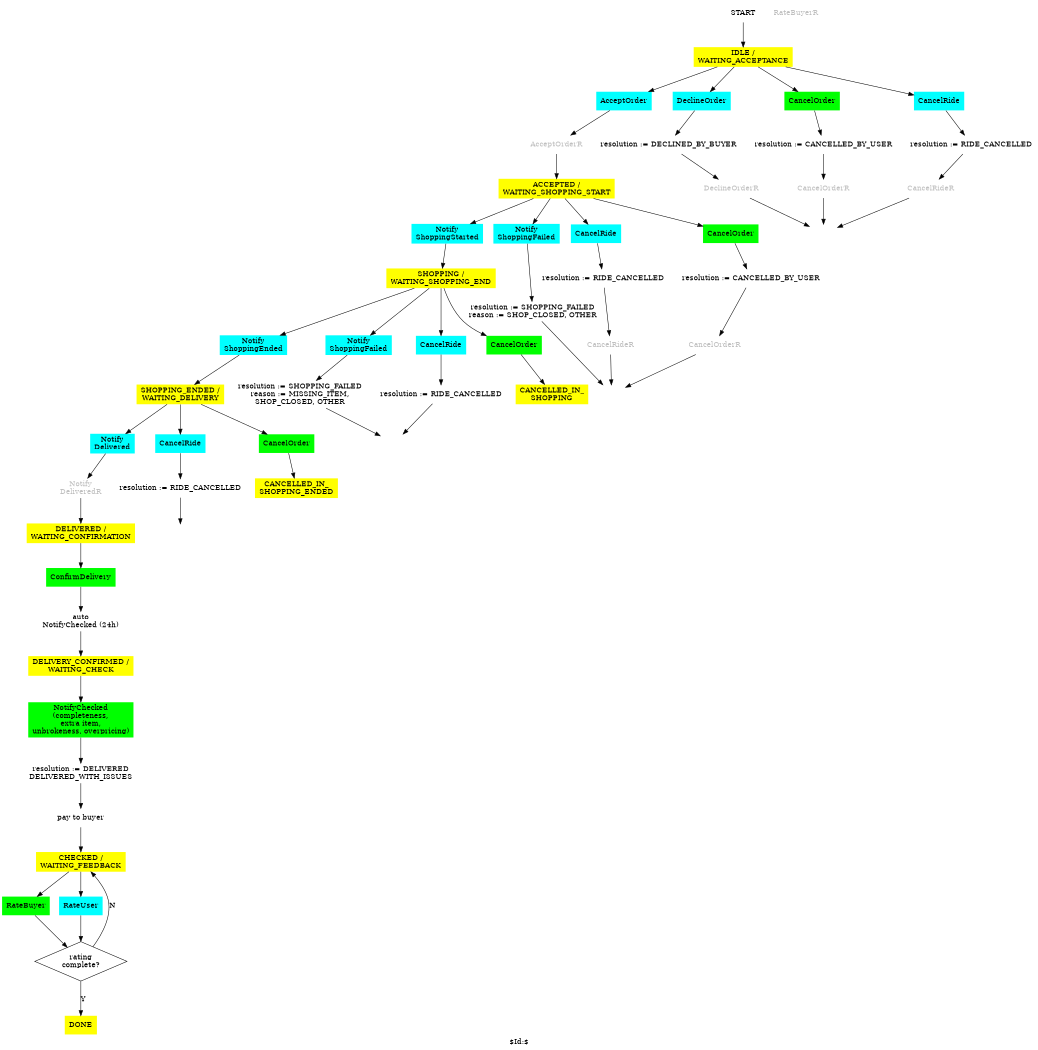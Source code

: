 # Order FSM.
#
# Copyright (C) 2019 Sergey Kolevatov
#
# This program is free software: you can redistribute it and/or modify
# it under the terms of the GNU General Public License as published by
# the Free Software Foundation, either version 3 of the License, or
# (at your option) any later version.
#
# This program is distributed in the hope that it will be useful,
# but WITHOUT ANY WARRANTY; without even the implied warranty of
# MERCHANTABILITY or FITNESS FOR A PARTICULAR PURPOSE. See the
# GNU General Public License for more details.
#
# You should have received a copy of the GNU General Public License
# along with this program. If not, see <http://www.gnu.org/licenses/>.
#
# SKV 19a31
#
# $Id:$
#
# execute: FL=Order; dot -l sdl.ps -Tps $FL.gv -o $FL.ps; ps2pdf $FL.ps $FL.pdf

digraph Order
{

label="$Id:$";

size="7,7";
ratio=fill;
splines=true;
node [peripheries=0 style=filled fillcolor=white]

######################################################
# states

START                           [ shape = sdl_start ]
WAITING_ACCEPTANCE              [ label = "IDLE /\nWAITING_ACCEPTANCE"            shape = sdl_state fillcolor=yellow ]
ACCEPTED_WAITING_SHOPPING_START [ label = "ACCEPTED /\nWAITING_SHOPPING_START"    shape = sdl_state fillcolor=yellow ]
SHOPPING_WAITING_SHOPPING_END   [ label = "SHOPPING /\nWAITING_SHOPPING_END"      shape = sdl_state fillcolor=yellow ]
CANCELLED_IN_SHOPPING           [ label = "CANCELLED_IN_\nSHOPPING"               shape = sdl_state fillcolor=yellow ]
SHOPPING_ENDED_WAITING_DELIVERY [ label = "SHOPPING_ENDED /\nWAITING_DELIVERY"    shape = sdl_state fillcolor=yellow ]
CANCELLED_IN_SHOPPING_ENDED     [ label = "CANCELLED_IN_\nSHOPPING_ENDED"         shape = sdl_state fillcolor=yellow ]
DELIVERED_WAITING_CONFIRMATION  [ label = "DELIVERED /\nWAITING_CONFIRMATION"     shape = sdl_state fillcolor=yellow ]
DELIVERY_CONFIRMED_WAITING_CHECK [ label = "DELIVERY_CONFIRMED /\nWAITING_CHECK"   shape = sdl_state fillcolor=yellow ]
CHECKED_WAITING_FEEDBACK        [ label = "CHECKED /\nWAITING_FEEDBACK"           shape = sdl_state fillcolor=yellow ]
END                             [ label = ""                              shape = sdl_stop  style=solid ]
DONE                            [ label = "DONE"                                  shape = sdl_state fillcolor=yellow ]

######################################################
# actions

WAITING_ACCEPTANCE__ACCEPT_ORDER            [ label="AcceptOrder"                       shape = sdl_input_from_right fillcolor=cyan ]
WAITING_ACCEPTANCE__SEND_ACCEPT_ORDER       [ label="AcceptOrderR"                      shape = sdl_output_to_right  color=gray fontcolor=gray ]
WAITING_ACCEPTANCE__DECLINE_ORDER           [ label="DeclineOrder"                      shape = sdl_input_from_right fillcolor=cyan ]
WAITING_ACCEPTANCE__SEND_DECLINE_ORDER      [ label="DeclineOrderR"                     shape = sdl_output_to_right  color=gray fontcolor=gray ]
WAITING_ACCEPTANCE__CANCEL_ORDER            [ label="CancelOrder"                       shape = sdl_input_from_left  fillcolor=green ]
WAITING_ACCEPTANCE__SEND_CANCEL_ORDER       [ label="CancelOrderR"                      shape = sdl_output_to_left   color=gray fontcolor=gray ]
WAITING_ACCEPTANCE__CANCEL_RIDE             [ label="CancelRide"                        shape = sdl_input_from_right fillcolor=cyan ]
WAITING_ACCEPTANCE__SEND_CANCEL_RIDE        [ label="CancelRideR"                       shape = sdl_output_to_right  color=gray fontcolor=gray ]
WAITING_ACCEPTANCE__RESOL_1                 [ label="resolution := CANCELLED_BY_USER"   shape = sdl_task ]
WAITING_ACCEPTANCE__RESOL_2                 [ label="resolution := DECLINED_BY_BUYER" shape = sdl_task ]
WAITING_ACCEPTANCE__RESOL_3                 [ label="resolution := RIDE_CANCELLED"      shape = sdl_task ]

ACCEPTED_WAITING_SHOPPING_START__SHOPPING_STARTED [ label="Notify\nShoppingStarted"           shape = sdl_input_from_right fillcolor=cyan ]
ACCEPTED_WAITING_SHOPPING_START__SHOPPING_FAILED  [ label="Notify\nShoppingFailed"            shape = sdl_input_from_right fillcolor=cyan ]
ACCEPTED_WAITING_SHOPPING_START__CANCEL_RIDE      [ label="CancelRide"                        shape = sdl_input_from_right fillcolor=cyan ]
ACCEPTED_WAITING_SHOPPING_START__SEND_CANCEL_RIDE [ label="CancelRideR"                       shape = sdl_output_to_right color=gray fontcolor=gray ]
ACCEPTED_WAITING_SHOPPING_START__CANCEL_ORDER     [ label="CancelOrder"                       shape = sdl_input_from_left  fillcolor=green ]
ACCEPTED_WAITING_SHOPPING_START__SEND_CANCEL_ORDER    [ label="CancelOrderR"                  shape = sdl_output_to_left color=gray fontcolor=gray ]
#ACCEPTED_WAITING_SHOPPING_START__CANCEL_ORDER_2   [ label="CancelOrder"                       shape = sdl_input_from_right fillcolor=cyan ]
#ACCEPTED_WAITING_SHOPPING_START__SEND_CANCEL_ORDER_2  [ label="CancelOrderR"                  shape = sdl_output_to_right ]
ACCEPTED_WAITING_SHOPPING_START__RESOL_1          [ label="resolution := RIDE_CANCELLED"      shape = sdl_task ]
ACCEPTED_WAITING_SHOPPING_START__RESOL_2          [ label="resolution := CANCELLED_BY_USER"   shape = sdl_task ]
ACCEPTED_WAITING_SHOPPING_START__RESOL_3          [ label="resolution := SHOPPING_FAILED\nreason := SHOP_CLOSED, OTHER"     shape = sdl_task ]
ACCEPTED_WAITING_SHOPPING_START__END              [ label = ""                                shape = sdl_stop  style=solid ]


SHOPPING_WAITING_SHOPPING_END__SHOPPING_ENDED     [ label="Notify\nShoppingEnded"             shape = sdl_input_from_right fillcolor=cyan ]
SHOPPING_WAITING_SHOPPING_END__SHOPPING_FAILED    [ label="Notify\nShoppingFailed"            shape = sdl_input_from_right fillcolor=cyan ]
SHOPPING_WAITING_SHOPPING_END__CANCEL_RIDE        [ label="CancelRide"                        shape = sdl_input_from_right fillcolor=cyan ]
SHOPPING_WAITING_SHOPPING_END__CANCEL_ORDER       [ label="CancelOrder"                       shape = sdl_input_from_left  fillcolor=green ]
SHOPPING_WAITING_SHOPPING_END__RESOL_1            [ label="resolution := RIDE_CANCELLED"      shape = sdl_task ]
SHOPPING_WAITING_SHOPPING_END__RESOL_3            [ label="resolution := SHOPPING_FAILED\nreason := MISSING_ITEM,\nSHOP_CLOSED, OTHER"     shape = sdl_task ]
SHOPPING_WAITING_SHOPPING_END__END                [ label = ""                                shape = sdl_stop  style=solid ]

SHOPPING_ENDED_WAITING_DELIVERY__DELIVERED        [ label="Notify\nDelivered"                 shape = sdl_input_from_right fillcolor=cyan ]
SHOPPING_ENDED_WAITING_DELIVERY__CANCEL_RIDE      [ label="CancelRide"                        shape = sdl_input_from_right fillcolor=cyan ]
SHOPPING_ENDED_WAITING_DELIVERY__CANCEL_ORDER     [ label="CancelOrder"                       shape = sdl_input_from_left  fillcolor=green ]
SHOPPING_ENDED_WAITING_DELIVERY__SEND_DELIVERED   [ label="Notify\nDeliveredR"                shape = sdl_output_to_right  color=gray fontcolor=gray ]
SHOPPING_ENDED_WAITING_DELIVERY__RESOL_1          [ label="resolution := RIDE_CANCELLED"      shape = sdl_task ]
SHOPPING_ENDED_WAITING_DELIVERY__END              [ label = ""                                shape = sdl_stop  style=solid ]

DELIVERED_WAITING_CONFIRMATION__CONFIRM           [ label="ConfirmDelivery"                   shape = sdl_input_from_left  fillcolor=green ]
DELIVERED_WAITING_CONFIRMATION__SET_TIMER         [ label="auto\nNotifyChecked (24h)"         shape = sdl_set ]

DELIVERY_CONFIRMED_WAITING_CHECK__CHECK           [ label="NotifyChecked\n(completeness,\nextra item,\nunbrokeness, overpricing)"   shape = sdl_input_from_left  fillcolor=green ]
DELIVERY_CONFIRMED_WAITING_CHECK__RESOL_1         [ label="resolution := DELIVERED\nDELIVERED_WITH_ISSUES"        shape = sdl_task ]
DELIVERY_CONFIRMED_WAITING_CHECK__CALL_PAY        [ label="pay to buyer"                      shape = sdl_call ]

CHECKED_WAITING_FEEDBACK__RATE_BUYER    [ label="RateBuyer"                        shape = sdl_input_from_left  fillcolor=green ]
CHECKED_WAITING_FEEDBACK__SEND_RATE_BUYER    [ label="RateBuyerR"                  shape = sdl_output_to_left   color=gray fontcolor=gray ]
CHECKED_WAITING_FEEDBACK__RATE_USER     [ label="RateUser"                         shape = sdl_input_from_right fillcolor=cyan ]
CHECKED_WAITING_FEEDBACK__RATING_COMPLETE [ label="rating\ncomplete?"              shape = diamond peripheries=1]

######################################################
# transitions

START -> WAITING_ACCEPTANCE

WAITING_ACCEPTANCE -> WAITING_ACCEPTANCE__ACCEPT_ORDER   -> WAITING_ACCEPTANCE__SEND_ACCEPT_ORDER -> ACCEPTED_WAITING_SHOPPING_START
WAITING_ACCEPTANCE -> WAITING_ACCEPTANCE__CANCEL_ORDER   -> WAITING_ACCEPTANCE__RESOL_1 -> WAITING_ACCEPTANCE__SEND_CANCEL_ORDER  -> END
WAITING_ACCEPTANCE -> WAITING_ACCEPTANCE__DECLINE_ORDER  -> WAITING_ACCEPTANCE__RESOL_2 -> WAITING_ACCEPTANCE__SEND_DECLINE_ORDER -> END
WAITING_ACCEPTANCE -> WAITING_ACCEPTANCE__CANCEL_RIDE    -> WAITING_ACCEPTANCE__RESOL_3 -> WAITING_ACCEPTANCE__SEND_CANCEL_RIDE   -> END

ACCEPTED_WAITING_SHOPPING_START -> ACCEPTED_WAITING_SHOPPING_START__CANCEL_RIDE    -> ACCEPTED_WAITING_SHOPPING_START__RESOL_1 -> ACCEPTED_WAITING_SHOPPING_START__SEND_CANCEL_RIDE    -> ACCEPTED_WAITING_SHOPPING_START__END
ACCEPTED_WAITING_SHOPPING_START -> ACCEPTED_WAITING_SHOPPING_START__CANCEL_ORDER   -> ACCEPTED_WAITING_SHOPPING_START__RESOL_2 -> ACCEPTED_WAITING_SHOPPING_START__SEND_CANCEL_ORDER   -> ACCEPTED_WAITING_SHOPPING_START__END

ACCEPTED_WAITING_SHOPPING_START -> ACCEPTED_WAITING_SHOPPING_START__SHOPPING_STARTED -> SHOPPING_WAITING_SHOPPING_END
ACCEPTED_WAITING_SHOPPING_START -> ACCEPTED_WAITING_SHOPPING_START__SHOPPING_FAILED  -> ACCEPTED_WAITING_SHOPPING_START__RESOL_3 -> ACCEPTED_WAITING_SHOPPING_START__END

SHOPPING_WAITING_SHOPPING_END -> SHOPPING_WAITING_SHOPPING_END__SHOPPING_ENDED  -> SHOPPING_ENDED_WAITING_DELIVERY
SHOPPING_WAITING_SHOPPING_END -> SHOPPING_WAITING_SHOPPING_END__CANCEL_RIDE     -> SHOPPING_WAITING_SHOPPING_END__RESOL_1 -> SHOPPING_WAITING_SHOPPING_END__END
SHOPPING_WAITING_SHOPPING_END -> SHOPPING_WAITING_SHOPPING_END__SHOPPING_FAILED -> SHOPPING_WAITING_SHOPPING_END__RESOL_3 -> SHOPPING_WAITING_SHOPPING_END__END
SHOPPING_WAITING_SHOPPING_END -> SHOPPING_WAITING_SHOPPING_END__CANCEL_ORDER    -> CANCELLED_IN_SHOPPING

SHOPPING_ENDED_WAITING_DELIVERY -> SHOPPING_ENDED_WAITING_DELIVERY__CANCEL_RIDE    -> SHOPPING_ENDED_WAITING_DELIVERY__RESOL_1 -> SHOPPING_ENDED_WAITING_DELIVERY__END
SHOPPING_ENDED_WAITING_DELIVERY -> SHOPPING_ENDED_WAITING_DELIVERY__DELIVERED      -> SHOPPING_ENDED_WAITING_DELIVERY__SEND_DELIVERED -> DELIVERED_WAITING_CONFIRMATION
SHOPPING_ENDED_WAITING_DELIVERY -> SHOPPING_ENDED_WAITING_DELIVERY__CANCEL_ORDER   -> CANCELLED_IN_SHOPPING_ENDED

DELIVERED_WAITING_CONFIRMATION -> DELIVERED_WAITING_CONFIRMATION__CONFIRM  -> DELIVERED_WAITING_CONFIRMATION__SET_TIMER -> DELIVERY_CONFIRMED_WAITING_CHECK

DELIVERY_CONFIRMED_WAITING_CHECK -> DELIVERY_CONFIRMED_WAITING_CHECK__CHECK -> DELIVERY_CONFIRMED_WAITING_CHECK__RESOL_1 -> DELIVERY_CONFIRMED_WAITING_CHECK__CALL_PAY -> CHECKED_WAITING_FEEDBACK

CHECKED_WAITING_FEEDBACK -> CHECKED_WAITING_FEEDBACK__RATE_BUYER -> CHECKED_WAITING_FEEDBACK__RATING_COMPLETE
CHECKED_WAITING_FEEDBACK -> CHECKED_WAITING_FEEDBACK__RATE_USER  -> CHECKED_WAITING_FEEDBACK__RATING_COMPLETE
                                                                                          CHECKED_WAITING_FEEDBACK__RATING_COMPLETE -> DONE [ label="Y" ]
                                                                                          CHECKED_WAITING_FEEDBACK__RATING_COMPLETE -> CHECKED_WAITING_FEEDBACK          [ label="N" ]

}
